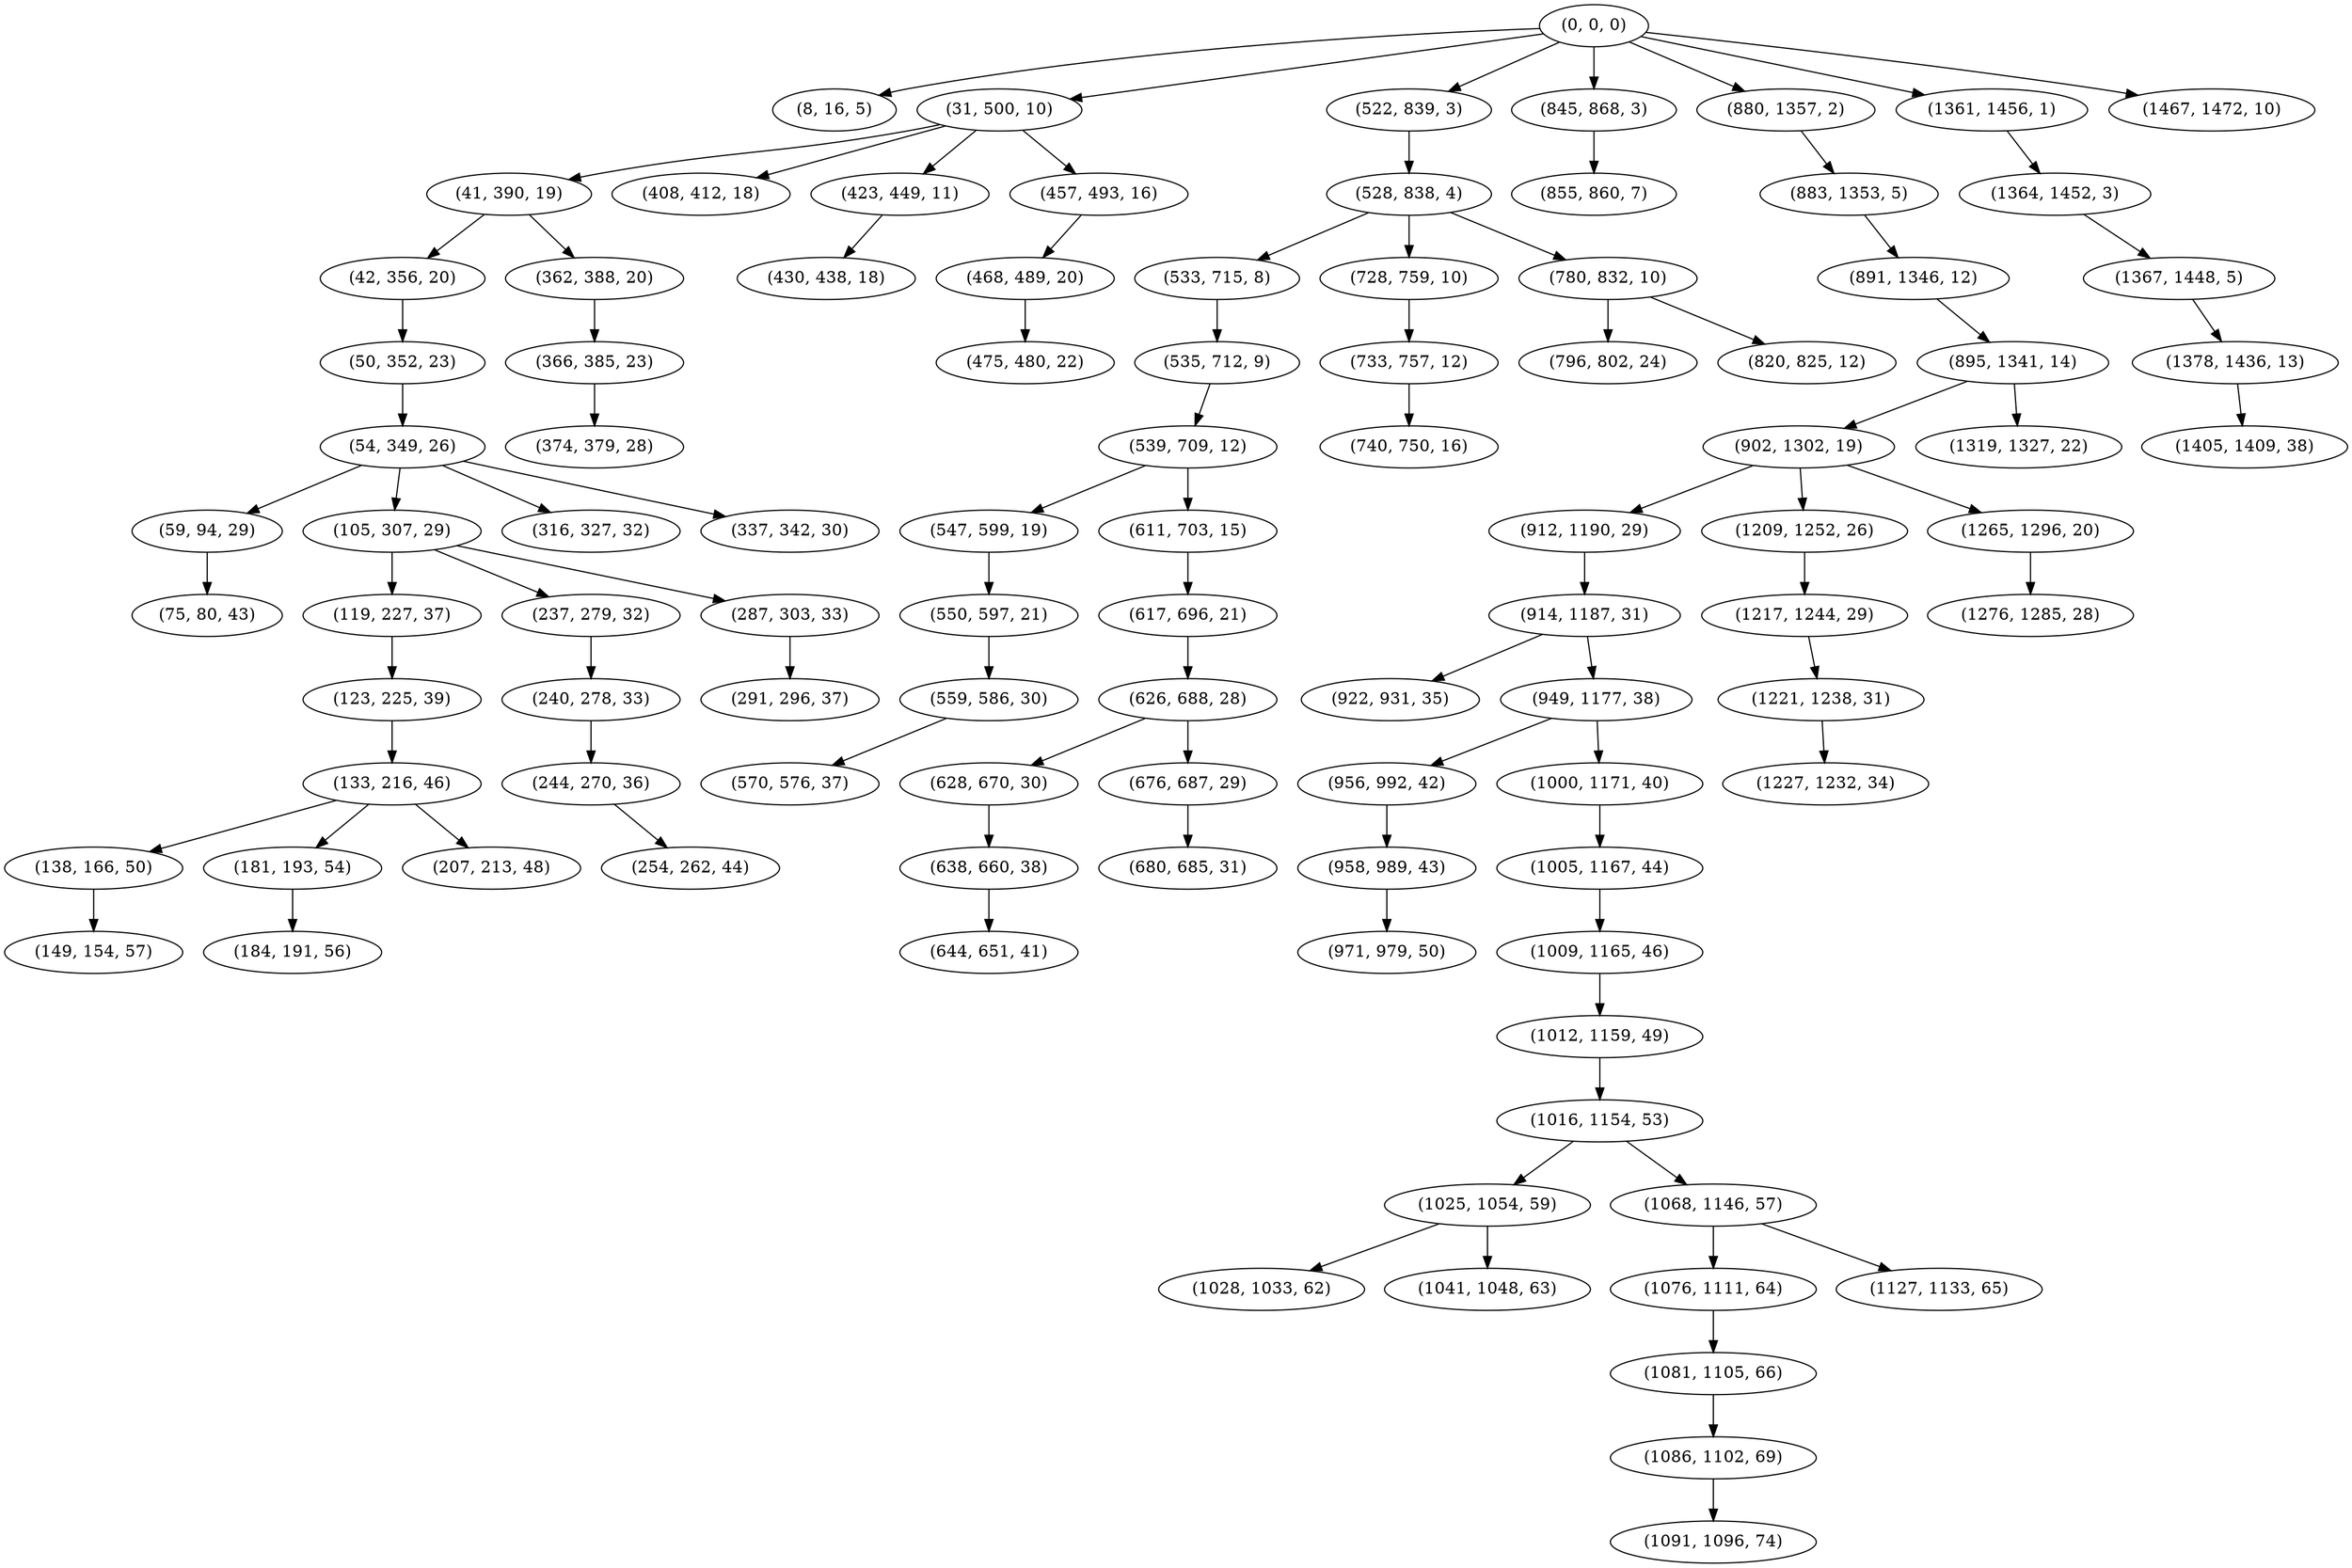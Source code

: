 digraph tree {
    "(0, 0, 0)";
    "(8, 16, 5)";
    "(31, 500, 10)";
    "(41, 390, 19)";
    "(42, 356, 20)";
    "(50, 352, 23)";
    "(54, 349, 26)";
    "(59, 94, 29)";
    "(75, 80, 43)";
    "(105, 307, 29)";
    "(119, 227, 37)";
    "(123, 225, 39)";
    "(133, 216, 46)";
    "(138, 166, 50)";
    "(149, 154, 57)";
    "(181, 193, 54)";
    "(184, 191, 56)";
    "(207, 213, 48)";
    "(237, 279, 32)";
    "(240, 278, 33)";
    "(244, 270, 36)";
    "(254, 262, 44)";
    "(287, 303, 33)";
    "(291, 296, 37)";
    "(316, 327, 32)";
    "(337, 342, 30)";
    "(362, 388, 20)";
    "(366, 385, 23)";
    "(374, 379, 28)";
    "(408, 412, 18)";
    "(423, 449, 11)";
    "(430, 438, 18)";
    "(457, 493, 16)";
    "(468, 489, 20)";
    "(475, 480, 22)";
    "(522, 839, 3)";
    "(528, 838, 4)";
    "(533, 715, 8)";
    "(535, 712, 9)";
    "(539, 709, 12)";
    "(547, 599, 19)";
    "(550, 597, 21)";
    "(559, 586, 30)";
    "(570, 576, 37)";
    "(611, 703, 15)";
    "(617, 696, 21)";
    "(626, 688, 28)";
    "(628, 670, 30)";
    "(638, 660, 38)";
    "(644, 651, 41)";
    "(676, 687, 29)";
    "(680, 685, 31)";
    "(728, 759, 10)";
    "(733, 757, 12)";
    "(740, 750, 16)";
    "(780, 832, 10)";
    "(796, 802, 24)";
    "(820, 825, 12)";
    "(845, 868, 3)";
    "(855, 860, 7)";
    "(880, 1357, 2)";
    "(883, 1353, 5)";
    "(891, 1346, 12)";
    "(895, 1341, 14)";
    "(902, 1302, 19)";
    "(912, 1190, 29)";
    "(914, 1187, 31)";
    "(922, 931, 35)";
    "(949, 1177, 38)";
    "(956, 992, 42)";
    "(958, 989, 43)";
    "(971, 979, 50)";
    "(1000, 1171, 40)";
    "(1005, 1167, 44)";
    "(1009, 1165, 46)";
    "(1012, 1159, 49)";
    "(1016, 1154, 53)";
    "(1025, 1054, 59)";
    "(1028, 1033, 62)";
    "(1041, 1048, 63)";
    "(1068, 1146, 57)";
    "(1076, 1111, 64)";
    "(1081, 1105, 66)";
    "(1086, 1102, 69)";
    "(1091, 1096, 74)";
    "(1127, 1133, 65)";
    "(1209, 1252, 26)";
    "(1217, 1244, 29)";
    "(1221, 1238, 31)";
    "(1227, 1232, 34)";
    "(1265, 1296, 20)";
    "(1276, 1285, 28)";
    "(1319, 1327, 22)";
    "(1361, 1456, 1)";
    "(1364, 1452, 3)";
    "(1367, 1448, 5)";
    "(1378, 1436, 13)";
    "(1405, 1409, 38)";
    "(1467, 1472, 10)";
    "(0, 0, 0)" -> "(8, 16, 5)";
    "(0, 0, 0)" -> "(31, 500, 10)";
    "(0, 0, 0)" -> "(522, 839, 3)";
    "(0, 0, 0)" -> "(845, 868, 3)";
    "(0, 0, 0)" -> "(880, 1357, 2)";
    "(0, 0, 0)" -> "(1361, 1456, 1)";
    "(0, 0, 0)" -> "(1467, 1472, 10)";
    "(31, 500, 10)" -> "(41, 390, 19)";
    "(31, 500, 10)" -> "(408, 412, 18)";
    "(31, 500, 10)" -> "(423, 449, 11)";
    "(31, 500, 10)" -> "(457, 493, 16)";
    "(41, 390, 19)" -> "(42, 356, 20)";
    "(41, 390, 19)" -> "(362, 388, 20)";
    "(42, 356, 20)" -> "(50, 352, 23)";
    "(50, 352, 23)" -> "(54, 349, 26)";
    "(54, 349, 26)" -> "(59, 94, 29)";
    "(54, 349, 26)" -> "(105, 307, 29)";
    "(54, 349, 26)" -> "(316, 327, 32)";
    "(54, 349, 26)" -> "(337, 342, 30)";
    "(59, 94, 29)" -> "(75, 80, 43)";
    "(105, 307, 29)" -> "(119, 227, 37)";
    "(105, 307, 29)" -> "(237, 279, 32)";
    "(105, 307, 29)" -> "(287, 303, 33)";
    "(119, 227, 37)" -> "(123, 225, 39)";
    "(123, 225, 39)" -> "(133, 216, 46)";
    "(133, 216, 46)" -> "(138, 166, 50)";
    "(133, 216, 46)" -> "(181, 193, 54)";
    "(133, 216, 46)" -> "(207, 213, 48)";
    "(138, 166, 50)" -> "(149, 154, 57)";
    "(181, 193, 54)" -> "(184, 191, 56)";
    "(237, 279, 32)" -> "(240, 278, 33)";
    "(240, 278, 33)" -> "(244, 270, 36)";
    "(244, 270, 36)" -> "(254, 262, 44)";
    "(287, 303, 33)" -> "(291, 296, 37)";
    "(362, 388, 20)" -> "(366, 385, 23)";
    "(366, 385, 23)" -> "(374, 379, 28)";
    "(423, 449, 11)" -> "(430, 438, 18)";
    "(457, 493, 16)" -> "(468, 489, 20)";
    "(468, 489, 20)" -> "(475, 480, 22)";
    "(522, 839, 3)" -> "(528, 838, 4)";
    "(528, 838, 4)" -> "(533, 715, 8)";
    "(528, 838, 4)" -> "(728, 759, 10)";
    "(528, 838, 4)" -> "(780, 832, 10)";
    "(533, 715, 8)" -> "(535, 712, 9)";
    "(535, 712, 9)" -> "(539, 709, 12)";
    "(539, 709, 12)" -> "(547, 599, 19)";
    "(539, 709, 12)" -> "(611, 703, 15)";
    "(547, 599, 19)" -> "(550, 597, 21)";
    "(550, 597, 21)" -> "(559, 586, 30)";
    "(559, 586, 30)" -> "(570, 576, 37)";
    "(611, 703, 15)" -> "(617, 696, 21)";
    "(617, 696, 21)" -> "(626, 688, 28)";
    "(626, 688, 28)" -> "(628, 670, 30)";
    "(626, 688, 28)" -> "(676, 687, 29)";
    "(628, 670, 30)" -> "(638, 660, 38)";
    "(638, 660, 38)" -> "(644, 651, 41)";
    "(676, 687, 29)" -> "(680, 685, 31)";
    "(728, 759, 10)" -> "(733, 757, 12)";
    "(733, 757, 12)" -> "(740, 750, 16)";
    "(780, 832, 10)" -> "(796, 802, 24)";
    "(780, 832, 10)" -> "(820, 825, 12)";
    "(845, 868, 3)" -> "(855, 860, 7)";
    "(880, 1357, 2)" -> "(883, 1353, 5)";
    "(883, 1353, 5)" -> "(891, 1346, 12)";
    "(891, 1346, 12)" -> "(895, 1341, 14)";
    "(895, 1341, 14)" -> "(902, 1302, 19)";
    "(895, 1341, 14)" -> "(1319, 1327, 22)";
    "(902, 1302, 19)" -> "(912, 1190, 29)";
    "(902, 1302, 19)" -> "(1209, 1252, 26)";
    "(902, 1302, 19)" -> "(1265, 1296, 20)";
    "(912, 1190, 29)" -> "(914, 1187, 31)";
    "(914, 1187, 31)" -> "(922, 931, 35)";
    "(914, 1187, 31)" -> "(949, 1177, 38)";
    "(949, 1177, 38)" -> "(956, 992, 42)";
    "(949, 1177, 38)" -> "(1000, 1171, 40)";
    "(956, 992, 42)" -> "(958, 989, 43)";
    "(958, 989, 43)" -> "(971, 979, 50)";
    "(1000, 1171, 40)" -> "(1005, 1167, 44)";
    "(1005, 1167, 44)" -> "(1009, 1165, 46)";
    "(1009, 1165, 46)" -> "(1012, 1159, 49)";
    "(1012, 1159, 49)" -> "(1016, 1154, 53)";
    "(1016, 1154, 53)" -> "(1025, 1054, 59)";
    "(1016, 1154, 53)" -> "(1068, 1146, 57)";
    "(1025, 1054, 59)" -> "(1028, 1033, 62)";
    "(1025, 1054, 59)" -> "(1041, 1048, 63)";
    "(1068, 1146, 57)" -> "(1076, 1111, 64)";
    "(1068, 1146, 57)" -> "(1127, 1133, 65)";
    "(1076, 1111, 64)" -> "(1081, 1105, 66)";
    "(1081, 1105, 66)" -> "(1086, 1102, 69)";
    "(1086, 1102, 69)" -> "(1091, 1096, 74)";
    "(1209, 1252, 26)" -> "(1217, 1244, 29)";
    "(1217, 1244, 29)" -> "(1221, 1238, 31)";
    "(1221, 1238, 31)" -> "(1227, 1232, 34)";
    "(1265, 1296, 20)" -> "(1276, 1285, 28)";
    "(1361, 1456, 1)" -> "(1364, 1452, 3)";
    "(1364, 1452, 3)" -> "(1367, 1448, 5)";
    "(1367, 1448, 5)" -> "(1378, 1436, 13)";
    "(1378, 1436, 13)" -> "(1405, 1409, 38)";
}
